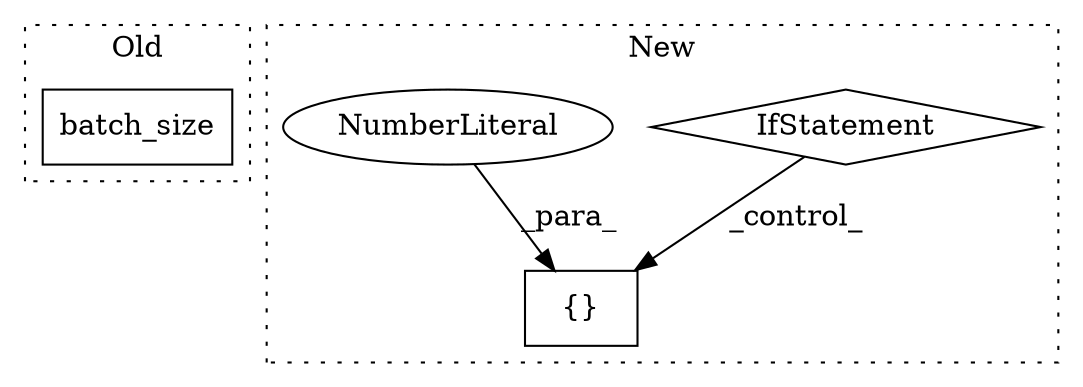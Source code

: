 digraph G {
subgraph cluster0 {
1 [label="batch_size" a="32" s="1367" l="12" shape="box"];
label = "Old";
style="dotted";
}
subgraph cluster1 {
2 [label="{}" a="4" s="1377,1385" l="1,1" shape="box"];
3 [label="IfStatement" a="25" s="1274,1314" l="4,2" shape="diamond"];
4 [label="NumberLiteral" a="34" s="1382" l="1" shape="ellipse"];
label = "New";
style="dotted";
}
3 -> 2 [label="_control_"];
4 -> 2 [label="_para_"];
}